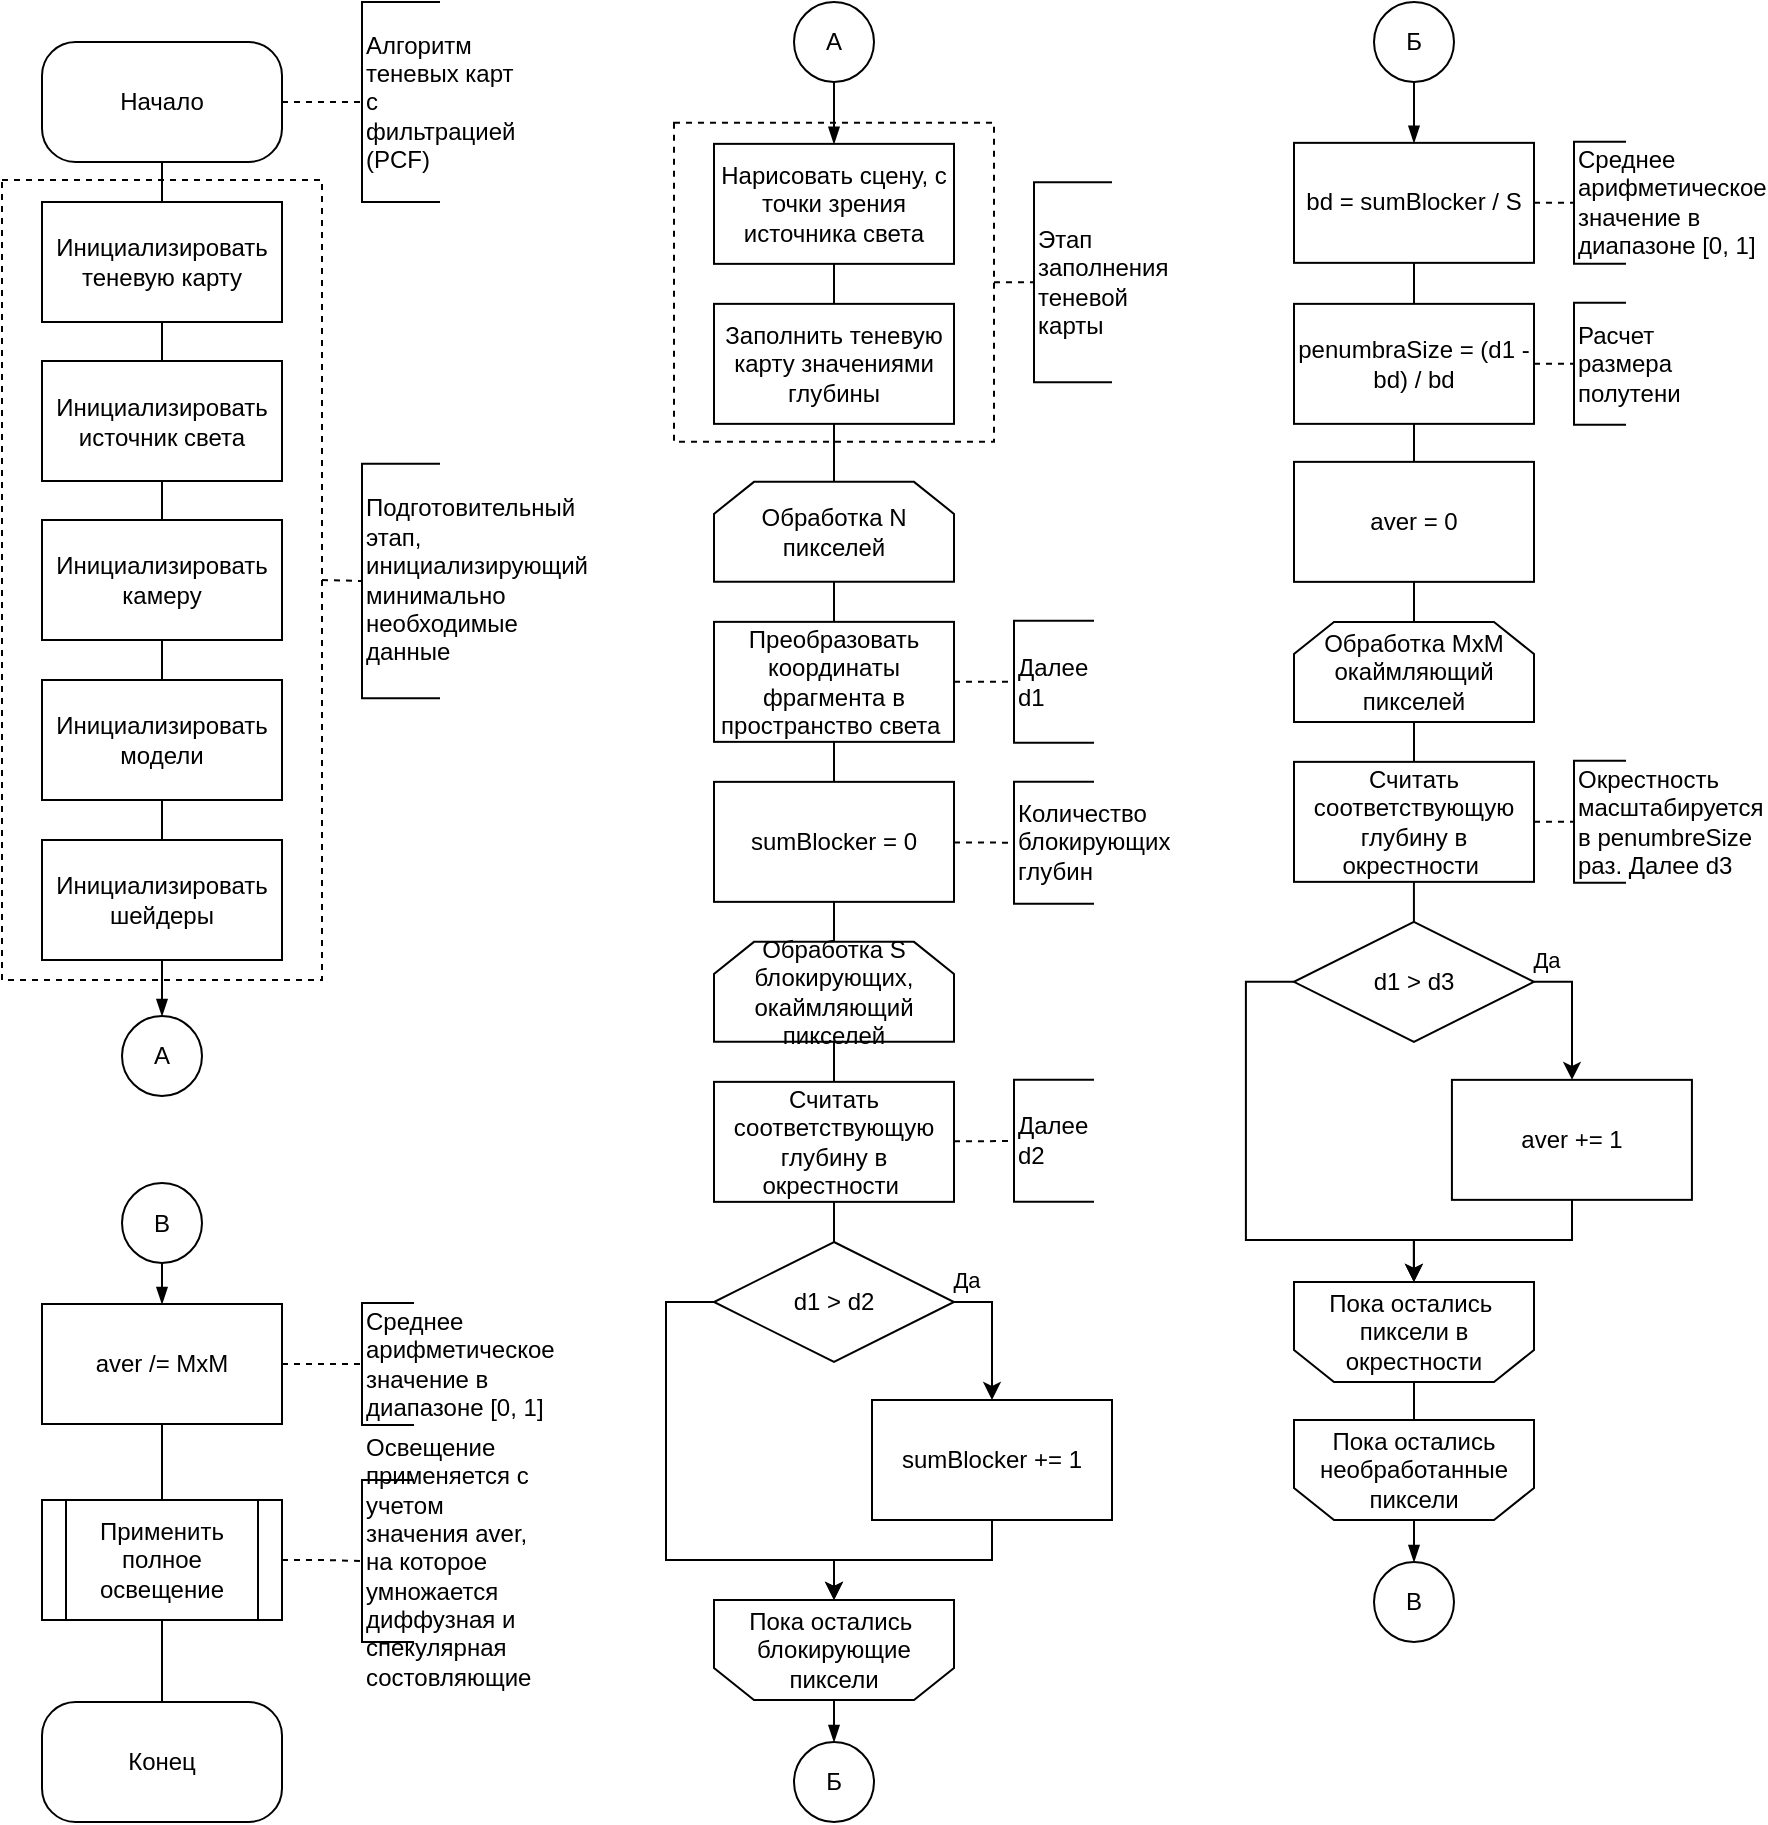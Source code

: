 <mxfile>
    <diagram id="NAYX2TrHbblSq4fxGRyO" name="Page-1">
        <mxGraphModel dx="1236" dy="2068" grid="1" gridSize="10" guides="1" tooltips="1" connect="1" arrows="1" fold="1" page="1" pageScale="1" pageWidth="827" pageHeight="1169" math="0" shadow="0">
            <root>
                <mxCell id="0"/>
                <mxCell id="1" parent="0"/>
                <mxCell id="2" style="edgeStyle=orthogonalEdgeStyle;rounded=0;html=1;entryX=0;entryY=0.5;entryDx=0;entryDy=0;entryPerimeter=0;strokeColor=default;fontColor=default;endArrow=none;endFill=0;dashed=1;" parent="1" source="3" target="25" edge="1">
                    <mxGeometry relative="1" as="geometry"/>
                </mxCell>
                <mxCell id="3" value="" style="rounded=0;whiteSpace=wrap;html=1;dashed=1;" parent="1" vertex="1">
                    <mxGeometry x="410" y="-939.57" width="160" height="159.5" as="geometry"/>
                </mxCell>
                <mxCell id="4" style="edgeStyle=none;html=1;exitX=1;exitY=0.5;exitDx=0;exitDy=0;entryX=0;entryY=0.5;entryDx=0;entryDy=0;entryPerimeter=0;endArrow=none;endFill=0;dashed=1;" parent="1" source="5" target="18" edge="1">
                    <mxGeometry relative="1" as="geometry"/>
                </mxCell>
                <mxCell id="5" value="" style="rounded=0;whiteSpace=wrap;html=1;dashed=1;" parent="1" vertex="1">
                    <mxGeometry x="74" y="-911.0" width="160" height="400" as="geometry"/>
                </mxCell>
                <mxCell id="6" style="edgeStyle=none;html=1;exitX=1;exitY=0.5;exitDx=0;exitDy=0;entryX=0;entryY=0.5;entryDx=0;entryDy=0;entryPerimeter=0;dashed=1;endArrow=none;endFill=0;" parent="1" source="8" target="9" edge="1">
                    <mxGeometry relative="1" as="geometry"/>
                </mxCell>
                <mxCell id="7" style="edgeStyle=none;html=1;endArrow=none;endFill=0;" parent="1" source="8" target="11" edge="1">
                    <mxGeometry relative="1" as="geometry"/>
                </mxCell>
                <mxCell id="8" value="Начало" style="rounded=1;whiteSpace=wrap;html=1;arcSize=28;" parent="1" vertex="1">
                    <mxGeometry x="94" y="-980.0" width="120" height="60" as="geometry"/>
                </mxCell>
                <mxCell id="9" value="Алгоритм теневых карт с фильтрацией (PCF)" style="strokeWidth=1;shape=mxgraph.flowchart.annotation_1;align=left;pointerEvents=1;whiteSpace=wrap;fontColor=default;" parent="1" vertex="1">
                    <mxGeometry x="254" y="-1000.0" width="39" height="100" as="geometry"/>
                </mxCell>
                <mxCell id="10" style="edgeStyle=none;html=1;endArrow=none;endFill=0;" parent="1" source="11" target="13" edge="1">
                    <mxGeometry relative="1" as="geometry"/>
                </mxCell>
                <mxCell id="11" value="Инициализировать теневую карту" style="rounded=0;whiteSpace=wrap;" parent="1" vertex="1">
                    <mxGeometry x="94" y="-900.0" width="120" height="60" as="geometry"/>
                </mxCell>
                <mxCell id="12" style="edgeStyle=none;html=1;endArrow=none;endFill=0;" parent="1" source="13" target="15" edge="1">
                    <mxGeometry relative="1" as="geometry"/>
                </mxCell>
                <mxCell id="13" value="Инициализировать источник света" style="rounded=0;whiteSpace=wrap;" parent="1" vertex="1">
                    <mxGeometry x="94" y="-820.5" width="120" height="60" as="geometry"/>
                </mxCell>
                <mxCell id="14" style="edgeStyle=none;html=1;endArrow=none;endFill=0;" parent="1" source="15" target="17" edge="1">
                    <mxGeometry relative="1" as="geometry"/>
                </mxCell>
                <mxCell id="15" value="Инициализировать камеру" style="rounded=0;whiteSpace=wrap;" parent="1" vertex="1">
                    <mxGeometry x="94" y="-741.0" width="120" height="60" as="geometry"/>
                </mxCell>
                <mxCell id="16" style="edgeStyle=none;html=1;endArrow=none;endFill=0;" parent="1" source="17" target="20" edge="1">
                    <mxGeometry relative="1" as="geometry"/>
                </mxCell>
                <mxCell id="17" value="Инициализировать модели" style="rounded=0;whiteSpace=wrap;" parent="1" vertex="1">
                    <mxGeometry x="94" y="-661.0" width="120" height="60" as="geometry"/>
                </mxCell>
                <mxCell id="18" value="Подготовительный этап, инициализирующий минимально необходимые данные" style="strokeWidth=1;shape=mxgraph.flowchart.annotation_1;align=left;pointerEvents=1;whiteSpace=wrap;labelBorderColor=none;labelBackgroundColor=none;spacing=2;" parent="1" vertex="1">
                    <mxGeometry x="254" y="-769.07" width="39" height="117.14" as="geometry"/>
                </mxCell>
                <mxCell id="86" style="edgeStyle=none;html=1;endArrow=blockThin;endFill=1;" edge="1" parent="1" source="20" target="85">
                    <mxGeometry relative="1" as="geometry"/>
                </mxCell>
                <mxCell id="20" value="Инициализировать&#10;шейдеры" style="rounded=0;whiteSpace=wrap;" parent="1" vertex="1">
                    <mxGeometry x="94" y="-581.0" width="120" height="60" as="geometry"/>
                </mxCell>
                <mxCell id="21" style="edgeStyle=orthogonalEdgeStyle;rounded=0;html=1;strokeColor=default;fontColor=default;endArrow=none;endFill=0;" parent="1" source="22" target="24" edge="1">
                    <mxGeometry relative="1" as="geometry"/>
                </mxCell>
                <mxCell id="22" value="Нарисовать сцену, с точки зрения источника света" style="rounded=0;whiteSpace=wrap;" parent="1" vertex="1">
                    <mxGeometry x="430" y="-929.07" width="120" height="60" as="geometry"/>
                </mxCell>
                <mxCell id="23" style="edgeStyle=orthogonalEdgeStyle;rounded=0;html=1;exitX=0.5;exitY=1;exitDx=0;exitDy=0;strokeColor=default;fontColor=default;endArrow=none;endFill=0;" parent="1" source="24" edge="1">
                    <mxGeometry relative="1" as="geometry">
                        <mxPoint x="490" y="-760.07" as="targetPoint"/>
                    </mxGeometry>
                </mxCell>
                <mxCell id="24" value="Заполнить теневую карту значениями глубины" style="rounded=0;whiteSpace=wrap;" parent="1" vertex="1">
                    <mxGeometry x="430" y="-849.07" width="120" height="60" as="geometry"/>
                </mxCell>
                <mxCell id="25" value="Этап заполнения теневой карты" style="strokeWidth=1;shape=mxgraph.flowchart.annotation_1;align=left;pointerEvents=1;whiteSpace=wrap;fontColor=default;" parent="1" vertex="1">
                    <mxGeometry x="590" y="-909.82" width="39" height="100" as="geometry"/>
                </mxCell>
                <mxCell id="26" style="edgeStyle=orthogonalEdgeStyle;rounded=0;html=1;strokeColor=default;fontColor=default;endArrow=none;endFill=0;" parent="1" source="27" target="30" edge="1">
                    <mxGeometry relative="1" as="geometry"/>
                </mxCell>
                <mxCell id="27" value="Обработка N пикселей" style="shape=loopLimit;whiteSpace=wrap;html=1;labelBackgroundColor=none;labelBorderColor=none;fontColor=default;" parent="1" vertex="1">
                    <mxGeometry x="430" y="-760.07" width="120" height="50" as="geometry"/>
                </mxCell>
                <mxCell id="28" style="edgeStyle=orthogonalEdgeStyle;rounded=0;html=1;entryX=0;entryY=0.5;entryDx=0;entryDy=0;entryPerimeter=0;strokeColor=default;fontColor=default;endArrow=none;endFill=0;dashed=1;" parent="1" source="30" target="31" edge="1">
                    <mxGeometry relative="1" as="geometry"/>
                </mxCell>
                <mxCell id="29" style="edgeStyle=none;html=1;endArrow=none;endFill=0;" parent="1" source="30" target="37" edge="1">
                    <mxGeometry relative="1" as="geometry"/>
                </mxCell>
                <mxCell id="30" value="Преобразовать координаты фрагмента в пространство света " style="rounded=0;whiteSpace=wrap;" parent="1" vertex="1">
                    <mxGeometry x="430" y="-690.07" width="120" height="60" as="geometry"/>
                </mxCell>
                <mxCell id="31" value="Далее&#10;d1" style="strokeWidth=1;shape=mxgraph.flowchart.annotation_1;align=left;pointerEvents=1;whiteSpace=wrap;fontColor=default;" parent="1" vertex="1">
                    <mxGeometry x="580" y="-690.57" width="40" height="61" as="geometry"/>
                </mxCell>
                <mxCell id="32" value="Конец" style="rounded=1;whiteSpace=wrap;html=1;arcSize=28;" parent="1" vertex="1">
                    <mxGeometry x="94" y="-150" width="120" height="60" as="geometry"/>
                </mxCell>
                <mxCell id="33" style="edgeStyle=none;html=1;endArrow=none;endFill=0;" parent="1" source="34" target="40" edge="1">
                    <mxGeometry relative="1" as="geometry"/>
                </mxCell>
                <mxCell id="34" value="Обработка S блокирующих, окаймляющий пикселей" style="shape=loopLimit;whiteSpace=wrap;html=1;labelBackgroundColor=none;labelBorderColor=none;fontColor=default;" parent="1" vertex="1">
                    <mxGeometry x="430" y="-530.07" width="120" height="50" as="geometry"/>
                </mxCell>
                <mxCell id="35" style="edgeStyle=none;html=1;endArrow=none;endFill=0;" parent="1" source="37" target="34" edge="1">
                    <mxGeometry relative="1" as="geometry"/>
                </mxCell>
                <mxCell id="36" style="edgeStyle=none;html=1;dashed=1;endArrow=none;endFill=0;" parent="1" source="37" target="42" edge="1">
                    <mxGeometry relative="1" as="geometry"/>
                </mxCell>
                <mxCell id="37" value="sumBlocker = 0" style="rounded=0;whiteSpace=wrap;" parent="1" vertex="1">
                    <mxGeometry x="430" y="-610.07" width="120" height="60" as="geometry"/>
                </mxCell>
                <mxCell id="38" style="edgeStyle=none;html=1;endArrow=none;endFill=0;dashed=1;" parent="1" source="40" target="41" edge="1">
                    <mxGeometry relative="1" as="geometry"/>
                </mxCell>
                <mxCell id="39" style="edgeStyle=none;html=1;endArrow=none;endFill=0;" parent="1" source="40" target="46" edge="1">
                    <mxGeometry relative="1" as="geometry"/>
                </mxCell>
                <mxCell id="40" value="Считать соответствующую глубину в окрестности " style="rounded=0;whiteSpace=wrap;" parent="1" vertex="1">
                    <mxGeometry x="430" y="-460.07" width="120" height="60" as="geometry"/>
                </mxCell>
                <mxCell id="41" value="Далее&#10;d2" style="strokeWidth=1;shape=mxgraph.flowchart.annotation_1;align=left;pointerEvents=1;whiteSpace=wrap;fontColor=default;" parent="1" vertex="1">
                    <mxGeometry x="580" y="-461.07" width="40" height="61" as="geometry"/>
                </mxCell>
                <mxCell id="42" value="Количество блокирующих глубин" style="strokeWidth=1;shape=mxgraph.flowchart.annotation_1;align=left;pointerEvents=1;whiteSpace=wrap;fontColor=default;" parent="1" vertex="1">
                    <mxGeometry x="580" y="-610.07" width="40" height="61" as="geometry"/>
                </mxCell>
                <mxCell id="43" style="edgeStyle=orthogonalEdgeStyle;html=1;exitX=1;exitY=0.5;exitDx=0;exitDy=0;endArrow=classic;endFill=1;rounded=0;" parent="1" source="46" target="48" edge="1">
                    <mxGeometry relative="1" as="geometry"/>
                </mxCell>
                <mxCell id="44" value="Да" style="edgeLabel;html=1;align=center;verticalAlign=middle;resizable=0;points=[];" parent="43" vertex="1" connectable="0">
                    <mxGeometry x="-0.552" relative="1" as="geometry">
                        <mxPoint x="-9" y="-11" as="offset"/>
                    </mxGeometry>
                </mxCell>
                <mxCell id="45" style="edgeStyle=orthogonalEdgeStyle;rounded=0;html=1;exitX=0;exitY=0.5;exitDx=0;exitDy=0;endArrow=classic;endFill=1;" parent="1" source="46" target="50" edge="1">
                    <mxGeometry relative="1" as="geometry">
                        <Array as="points">
                            <mxPoint x="406" y="-350"/>
                            <mxPoint x="406" y="-221"/>
                            <mxPoint x="490" y="-221"/>
                        </Array>
                    </mxGeometry>
                </mxCell>
                <mxCell id="46" value="d1 &amp;gt; d2" style="rhombus;whiteSpace=wrap;html=1;labelBackgroundColor=none;labelBorderColor=none;fontColor=default;" parent="1" vertex="1">
                    <mxGeometry x="430" y="-380.0" width="120" height="60" as="geometry"/>
                </mxCell>
                <mxCell id="47" style="edgeStyle=orthogonalEdgeStyle;rounded=0;html=1;endArrow=classic;endFill=1;" parent="1" source="48" target="50" edge="1">
                    <mxGeometry relative="1" as="geometry">
                        <Array as="points">
                            <mxPoint x="569" y="-221"/>
                            <mxPoint x="490" y="-221"/>
                        </Array>
                    </mxGeometry>
                </mxCell>
                <mxCell id="48" value="sumBlocker += 1" style="rounded=0;whiteSpace=wrap;" parent="1" vertex="1">
                    <mxGeometry x="509" y="-301.0" width="120" height="60" as="geometry"/>
                </mxCell>
                <mxCell id="90" style="edgeStyle=none;html=1;endArrow=blockThin;endFill=1;" edge="1" parent="1" source="50" target="89">
                    <mxGeometry relative="1" as="geometry"/>
                </mxCell>
                <mxCell id="50" value="Пока остались&amp;nbsp; блокирующие пиксели" style="shape=loopLimit;whiteSpace=wrap;html=1;labelBackgroundColor=none;labelBorderColor=none;fontColor=default;direction=west;" parent="1" vertex="1">
                    <mxGeometry x="430" y="-201" width="120" height="50" as="geometry"/>
                </mxCell>
                <mxCell id="51" style="edgeStyle=orthogonalEdgeStyle;rounded=0;html=1;dashed=1;endArrow=none;endFill=0;" parent="1" source="53" target="54" edge="1">
                    <mxGeometry relative="1" as="geometry"/>
                </mxCell>
                <mxCell id="52" style="edgeStyle=orthogonalEdgeStyle;rounded=0;html=1;endArrow=none;endFill=0;" parent="1" source="53" target="58" edge="1">
                    <mxGeometry relative="1" as="geometry"/>
                </mxCell>
                <mxCell id="53" value="aver /= MxM" style="rounded=0;whiteSpace=wrap;" parent="1" vertex="1">
                    <mxGeometry x="94" y="-349.0" width="120" height="60" as="geometry"/>
                </mxCell>
                <mxCell id="54" value="Среднее арифметическое значение в диапазоне [0, 1]" style="strokeWidth=1;shape=mxgraph.flowchart.annotation_1;align=left;pointerEvents=1;whiteSpace=wrap;fontColor=default;" parent="1" vertex="1">
                    <mxGeometry x="254" y="-349.5" width="26" height="61" as="geometry"/>
                </mxCell>
                <mxCell id="55" value="Освещение применяется с учетом значения aver, на которое умножается диффузная и спекулярная состовляющие" style="strokeWidth=1;shape=mxgraph.flowchart.annotation_1;align=left;pointerEvents=1;fontColor=default;whiteSpace=wrap;" parent="1" vertex="1">
                    <mxGeometry x="254" y="-261" width="26" height="81" as="geometry"/>
                </mxCell>
                <mxCell id="56" style="edgeStyle=orthogonalEdgeStyle;rounded=0;html=1;endArrow=none;endFill=0;dashed=1;" parent="1" source="58" target="55" edge="1">
                    <mxGeometry relative="1" as="geometry"/>
                </mxCell>
                <mxCell id="57" style="edgeStyle=orthogonalEdgeStyle;rounded=0;html=1;endArrow=none;endFill=0;" parent="1" source="58" target="32" edge="1">
                    <mxGeometry relative="1" as="geometry"/>
                </mxCell>
                <mxCell id="58" value="Применить полное освещение" style="shape=process;whiteSpace=wrap;html=1;backgroundOutline=1;" parent="1" vertex="1">
                    <mxGeometry x="94" y="-251" width="120" height="60" as="geometry"/>
                </mxCell>
                <mxCell id="94" style="edgeStyle=none;html=1;endArrow=blockThin;endFill=1;" edge="1" parent="1" source="60" target="93">
                    <mxGeometry relative="1" as="geometry"/>
                </mxCell>
                <mxCell id="60" value="Пока остались необработанные пиксели" style="shape=loopLimit;whiteSpace=wrap;html=1;labelBackgroundColor=none;labelBorderColor=none;fontColor=default;direction=west;" parent="1" vertex="1">
                    <mxGeometry x="720" y="-291" width="120" height="50" as="geometry"/>
                </mxCell>
                <mxCell id="61" style="edgeStyle=orthogonalEdgeStyle;rounded=0;html=1;entryX=0;entryY=0.5;entryDx=0;entryDy=0;entryPerimeter=0;endArrow=none;endFill=0;dashed=1;" parent="1" source="63" target="64" edge="1">
                    <mxGeometry relative="1" as="geometry"/>
                </mxCell>
                <mxCell id="62" style="edgeStyle=orthogonalEdgeStyle;rounded=0;html=1;endArrow=none;endFill=0;" parent="1" source="63" target="67" edge="1">
                    <mxGeometry relative="1" as="geometry"/>
                </mxCell>
                <mxCell id="63" value="bd = sumBlocker / S" style="rounded=0;whiteSpace=wrap;" parent="1" vertex="1">
                    <mxGeometry x="720" y="-929.57" width="120" height="60" as="geometry"/>
                </mxCell>
                <mxCell id="64" value="Среднее арифметическое значение в диапазоне [0, 1]" style="strokeWidth=1;shape=mxgraph.flowchart.annotation_1;align=left;pointerEvents=1;whiteSpace=wrap;fontColor=default;" parent="1" vertex="1">
                    <mxGeometry x="860" y="-930.07" width="26" height="61" as="geometry"/>
                </mxCell>
                <mxCell id="65" style="edgeStyle=orthogonalEdgeStyle;rounded=0;html=1;exitX=1;exitY=0.5;exitDx=0;exitDy=0;entryX=0;entryY=0.5;entryDx=0;entryDy=0;entryPerimeter=0;endArrow=none;endFill=0;dashed=1;" parent="1" source="67" target="68" edge="1">
                    <mxGeometry relative="1" as="geometry"/>
                </mxCell>
                <mxCell id="66" style="edgeStyle=orthogonalEdgeStyle;rounded=0;html=1;endArrow=none;endFill=0;" parent="1" source="67" target="72" edge="1">
                    <mxGeometry relative="1" as="geometry"/>
                </mxCell>
                <mxCell id="67" value="penumbraSize = (d1 - bd) / bd" style="rounded=0;whiteSpace=wrap;" parent="1" vertex="1">
                    <mxGeometry x="720" y="-849.07" width="120" height="60" as="geometry"/>
                </mxCell>
                <mxCell id="68" value="Расчет размера полутени" style="strokeWidth=1;shape=mxgraph.flowchart.annotation_1;align=left;pointerEvents=1;whiteSpace=wrap;fontColor=default;" parent="1" vertex="1">
                    <mxGeometry x="860" y="-849.57" width="26" height="61" as="geometry"/>
                </mxCell>
                <mxCell id="69" style="edgeStyle=orthogonalEdgeStyle;rounded=0;html=1;entryX=0.5;entryY=0;entryDx=0;entryDy=0;endArrow=none;endFill=0;" parent="1" source="70" target="75" edge="1">
                    <mxGeometry relative="1" as="geometry"/>
                </mxCell>
                <mxCell id="70" value="Обработка MxM окаймляющий пикселей" style="shape=loopLimit;whiteSpace=wrap;html=1;labelBackgroundColor=none;labelBorderColor=none;fontColor=default;" parent="1" vertex="1">
                    <mxGeometry x="720" y="-690" width="120" height="50" as="geometry"/>
                </mxCell>
                <mxCell id="71" style="edgeStyle=orthogonalEdgeStyle;rounded=0;html=1;endArrow=none;endFill=0;" parent="1" source="72" target="70" edge="1">
                    <mxGeometry relative="1" as="geometry"/>
                </mxCell>
                <mxCell id="72" value="aver = 0" style="rounded=0;whiteSpace=wrap;" parent="1" vertex="1">
                    <mxGeometry x="720" y="-770.07" width="120" height="60" as="geometry"/>
                </mxCell>
                <mxCell id="73" style="edgeStyle=orthogonalEdgeStyle;rounded=0;html=1;entryX=0;entryY=0.5;entryDx=0;entryDy=0;entryPerimeter=0;endArrow=none;endFill=0;dashed=1;" parent="1" source="75" target="76" edge="1">
                    <mxGeometry relative="1" as="geometry"/>
                </mxCell>
                <mxCell id="74" style="edgeStyle=orthogonalEdgeStyle;rounded=0;html=1;entryX=0.5;entryY=0;entryDx=0;entryDy=0;endArrow=none;endFill=0;" parent="1" source="75" target="80" edge="1">
                    <mxGeometry relative="1" as="geometry"/>
                </mxCell>
                <mxCell id="75" value="Считать соответствующую глубину в окрестности " style="rounded=0;whiteSpace=wrap;" parent="1" vertex="1">
                    <mxGeometry x="720" y="-620.07" width="120" height="60" as="geometry"/>
                </mxCell>
                <mxCell id="76" value="Окрестность масштабируется в penumbreSize раз. Далее d3" style="strokeWidth=1;shape=mxgraph.flowchart.annotation_1;align=left;pointerEvents=1;whiteSpace=wrap;fontColor=default;" parent="1" vertex="1">
                    <mxGeometry x="860" y="-620.57" width="26" height="61" as="geometry"/>
                </mxCell>
                <mxCell id="77" style="edgeStyle=orthogonalEdgeStyle;html=1;exitX=1;exitY=0.5;exitDx=0;exitDy=0;endArrow=classic;endFill=1;rounded=0;" parent="1" source="80" target="82" edge="1">
                    <mxGeometry relative="1" as="geometry"/>
                </mxCell>
                <mxCell id="78" value="Да" style="edgeLabel;html=1;align=center;verticalAlign=middle;resizable=0;points=[];" parent="77" vertex="1" connectable="0">
                    <mxGeometry x="-0.552" relative="1" as="geometry">
                        <mxPoint x="-9" y="-11" as="offset"/>
                    </mxGeometry>
                </mxCell>
                <mxCell id="79" style="edgeStyle=orthogonalEdgeStyle;rounded=0;html=1;exitX=0;exitY=0.5;exitDx=0;exitDy=0;endArrow=classic;endFill=1;" parent="1" source="80" target="84" edge="1">
                    <mxGeometry relative="1" as="geometry">
                        <Array as="points">
                            <mxPoint x="695.96" y="-510.07"/>
                            <mxPoint x="695.96" y="-381.07"/>
                            <mxPoint x="779.96" y="-381.07"/>
                        </Array>
                    </mxGeometry>
                </mxCell>
                <mxCell id="80" value="d1 &amp;gt; d3" style="rhombus;whiteSpace=wrap;html=1;labelBackgroundColor=none;labelBorderColor=none;fontColor=default;" parent="1" vertex="1">
                    <mxGeometry x="719.96" y="-540.07" width="120" height="60" as="geometry"/>
                </mxCell>
                <mxCell id="81" style="edgeStyle=orthogonalEdgeStyle;rounded=0;html=1;endArrow=classic;endFill=1;" parent="1" source="82" target="84" edge="1">
                    <mxGeometry relative="1" as="geometry">
                        <Array as="points">
                            <mxPoint x="858.96" y="-381.07"/>
                            <mxPoint x="779.96" y="-381.07"/>
                        </Array>
                    </mxGeometry>
                </mxCell>
                <mxCell id="82" value="aver += 1" style="rounded=0;whiteSpace=wrap;" parent="1" vertex="1">
                    <mxGeometry x="798.96" y="-461.07" width="120" height="60" as="geometry"/>
                </mxCell>
                <mxCell id="83" style="edgeStyle=orthogonalEdgeStyle;rounded=0;html=1;endArrow=none;endFill=0;" parent="1" source="84" target="60" edge="1">
                    <mxGeometry relative="1" as="geometry"/>
                </mxCell>
                <mxCell id="84" value="Пока остались&amp;nbsp; пиксели в окрестности" style="shape=loopLimit;whiteSpace=wrap;html=1;labelBackgroundColor=none;labelBorderColor=none;fontColor=default;direction=west;" parent="1" vertex="1">
                    <mxGeometry x="720" y="-360" width="120" height="50" as="geometry"/>
                </mxCell>
                <mxCell id="85" value="А" style="ellipse;whiteSpace=wrap;html=1;aspect=fixed;" vertex="1" parent="1">
                    <mxGeometry x="134" y="-493.0" width="40" height="40" as="geometry"/>
                </mxCell>
                <mxCell id="88" style="edgeStyle=none;html=1;endArrow=blockThin;endFill=1;" edge="1" parent="1" source="87" target="22">
                    <mxGeometry relative="1" as="geometry"/>
                </mxCell>
                <mxCell id="87" value="А" style="ellipse;whiteSpace=wrap;html=1;aspect=fixed;" vertex="1" parent="1">
                    <mxGeometry x="470" y="-1000.0" width="40" height="40" as="geometry"/>
                </mxCell>
                <mxCell id="89" value="Б" style="ellipse;whiteSpace=wrap;html=1;aspect=fixed;" vertex="1" parent="1">
                    <mxGeometry x="470" y="-130.0" width="40" height="40" as="geometry"/>
                </mxCell>
                <mxCell id="92" style="edgeStyle=none;html=1;endArrow=blockThin;endFill=1;" edge="1" parent="1" source="91" target="63">
                    <mxGeometry relative="1" as="geometry"/>
                </mxCell>
                <mxCell id="91" value="Б" style="ellipse;whiteSpace=wrap;html=1;aspect=fixed;" vertex="1" parent="1">
                    <mxGeometry x="760" y="-1000" width="40" height="40" as="geometry"/>
                </mxCell>
                <mxCell id="93" value="В" style="ellipse;whiteSpace=wrap;html=1;aspect=fixed;" vertex="1" parent="1">
                    <mxGeometry x="760" y="-220" width="40" height="40" as="geometry"/>
                </mxCell>
                <mxCell id="96" style="edgeStyle=none;html=1;endArrow=blockThin;endFill=1;" edge="1" parent="1" source="95" target="53">
                    <mxGeometry relative="1" as="geometry"/>
                </mxCell>
                <mxCell id="95" value="В" style="ellipse;whiteSpace=wrap;html=1;aspect=fixed;" vertex="1" parent="1">
                    <mxGeometry x="134" y="-409.5" width="40" height="40" as="geometry"/>
                </mxCell>
            </root>
        </mxGraphModel>
    </diagram>
</mxfile>